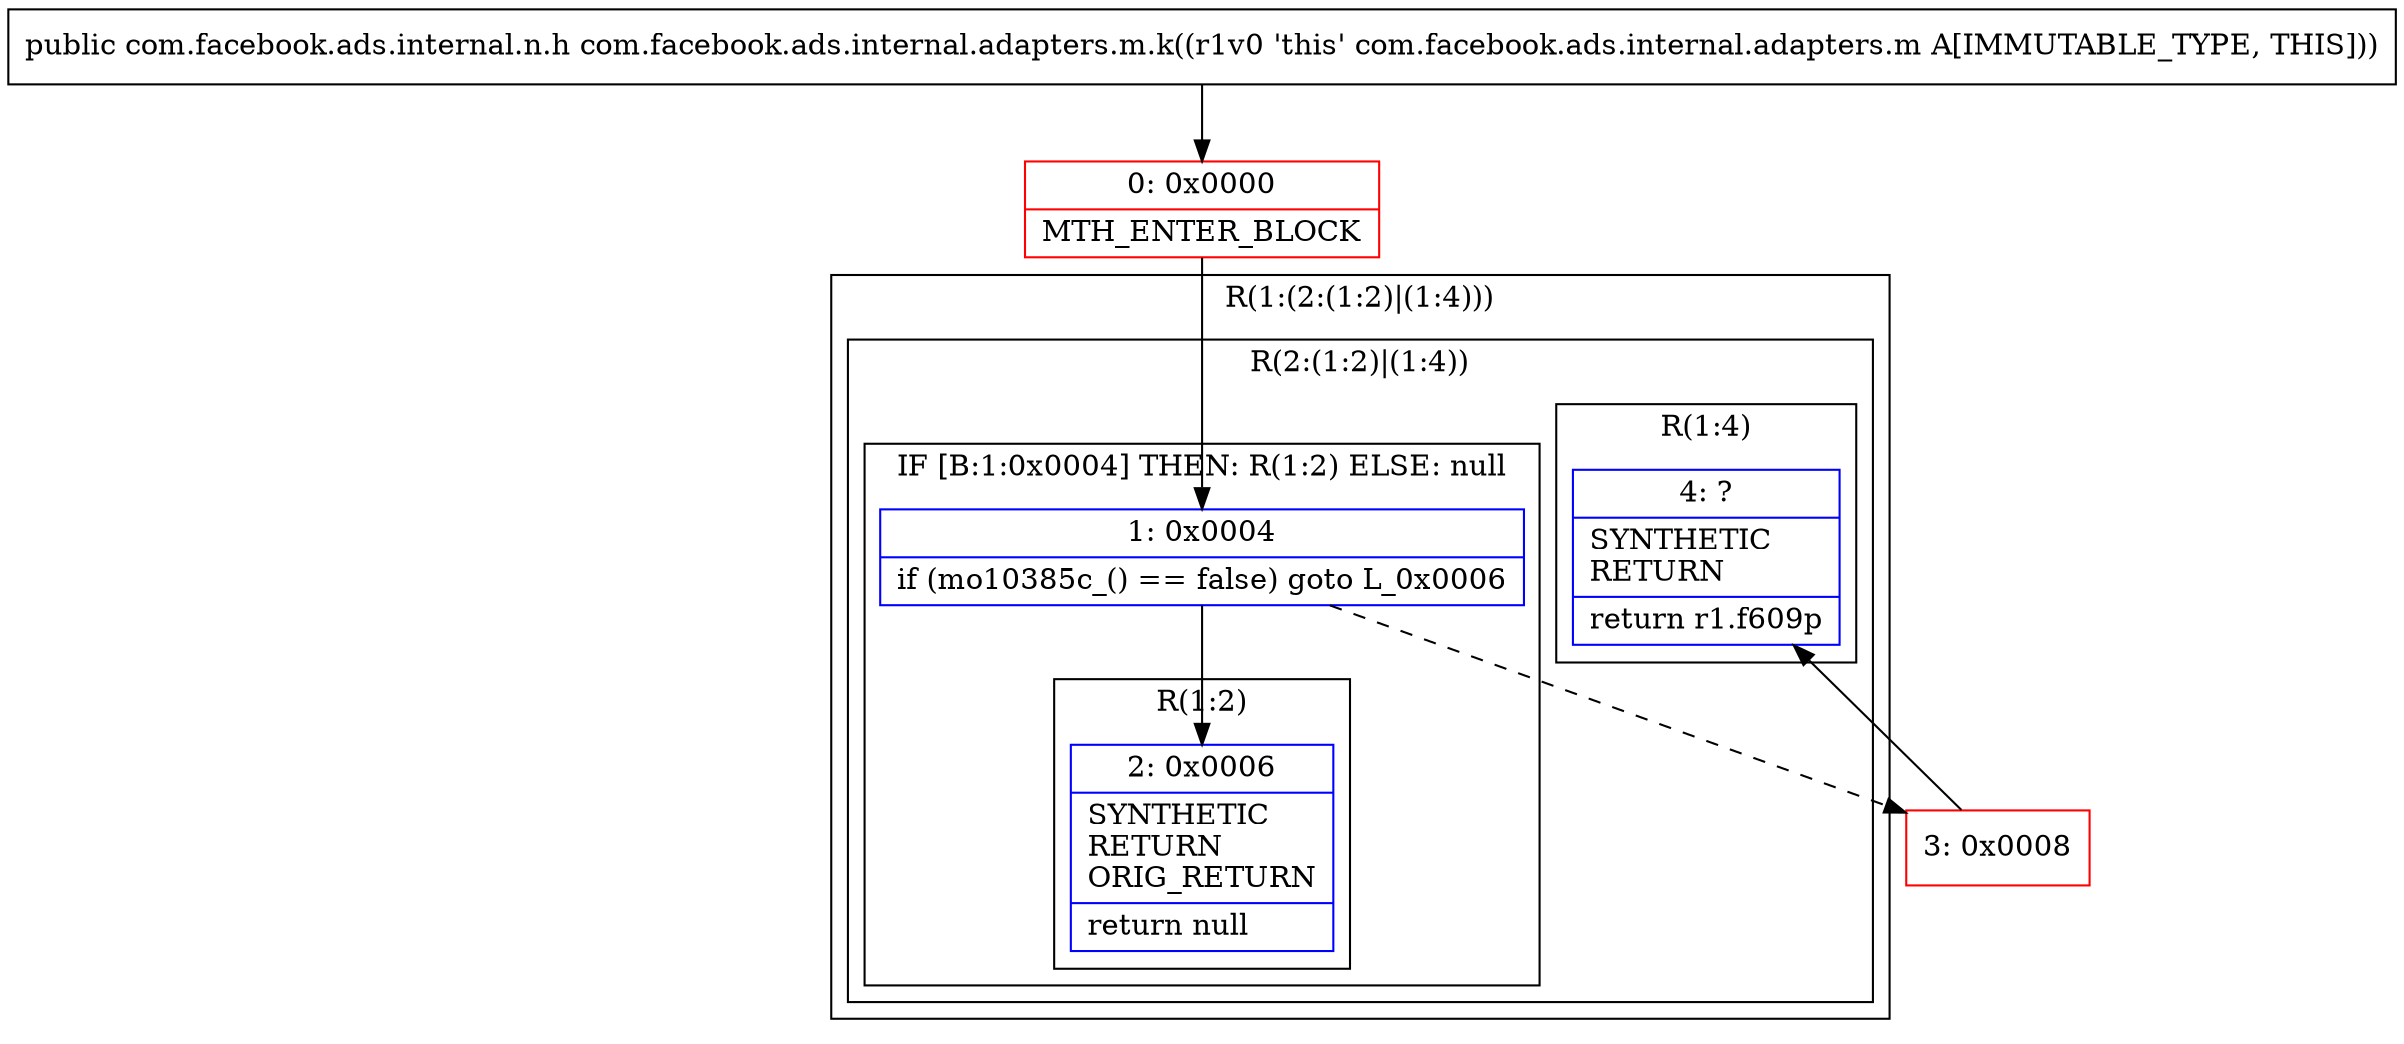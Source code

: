digraph "CFG forcom.facebook.ads.internal.adapters.m.k()Lcom\/facebook\/ads\/internal\/n\/h;" {
subgraph cluster_Region_2114340039 {
label = "R(1:(2:(1:2)|(1:4)))";
node [shape=record,color=blue];
subgraph cluster_Region_1243571131 {
label = "R(2:(1:2)|(1:4))";
node [shape=record,color=blue];
subgraph cluster_IfRegion_1308162519 {
label = "IF [B:1:0x0004] THEN: R(1:2) ELSE: null";
node [shape=record,color=blue];
Node_1 [shape=record,label="{1\:\ 0x0004|if (mo10385c_() == false) goto L_0x0006\l}"];
subgraph cluster_Region_59257766 {
label = "R(1:2)";
node [shape=record,color=blue];
Node_2 [shape=record,label="{2\:\ 0x0006|SYNTHETIC\lRETURN\lORIG_RETURN\l|return null\l}"];
}
}
subgraph cluster_Region_1340374892 {
label = "R(1:4)";
node [shape=record,color=blue];
Node_4 [shape=record,label="{4\:\ ?|SYNTHETIC\lRETURN\l|return r1.f609p\l}"];
}
}
}
Node_0 [shape=record,color=red,label="{0\:\ 0x0000|MTH_ENTER_BLOCK\l}"];
Node_3 [shape=record,color=red,label="{3\:\ 0x0008}"];
MethodNode[shape=record,label="{public com.facebook.ads.internal.n.h com.facebook.ads.internal.adapters.m.k((r1v0 'this' com.facebook.ads.internal.adapters.m A[IMMUTABLE_TYPE, THIS])) }"];
MethodNode -> Node_0;
Node_1 -> Node_2;
Node_1 -> Node_3[style=dashed];
Node_0 -> Node_1;
Node_3 -> Node_4;
}

